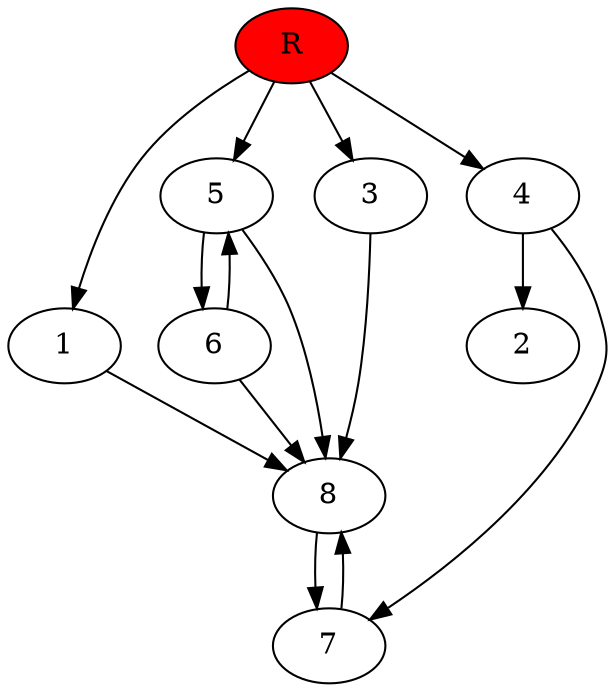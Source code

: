 digraph prb70126 {
	1
	2
	3
	4
	5
	6
	7
	8
	R [fillcolor="#ff0000" style=filled]
	1 -> 8
	3 -> 8
	4 -> 2
	4 -> 7
	5 -> 6
	5 -> 8
	6 -> 5
	6 -> 8
	7 -> 8
	8 -> 7
	R -> 1
	R -> 3
	R -> 4
	R -> 5
}
